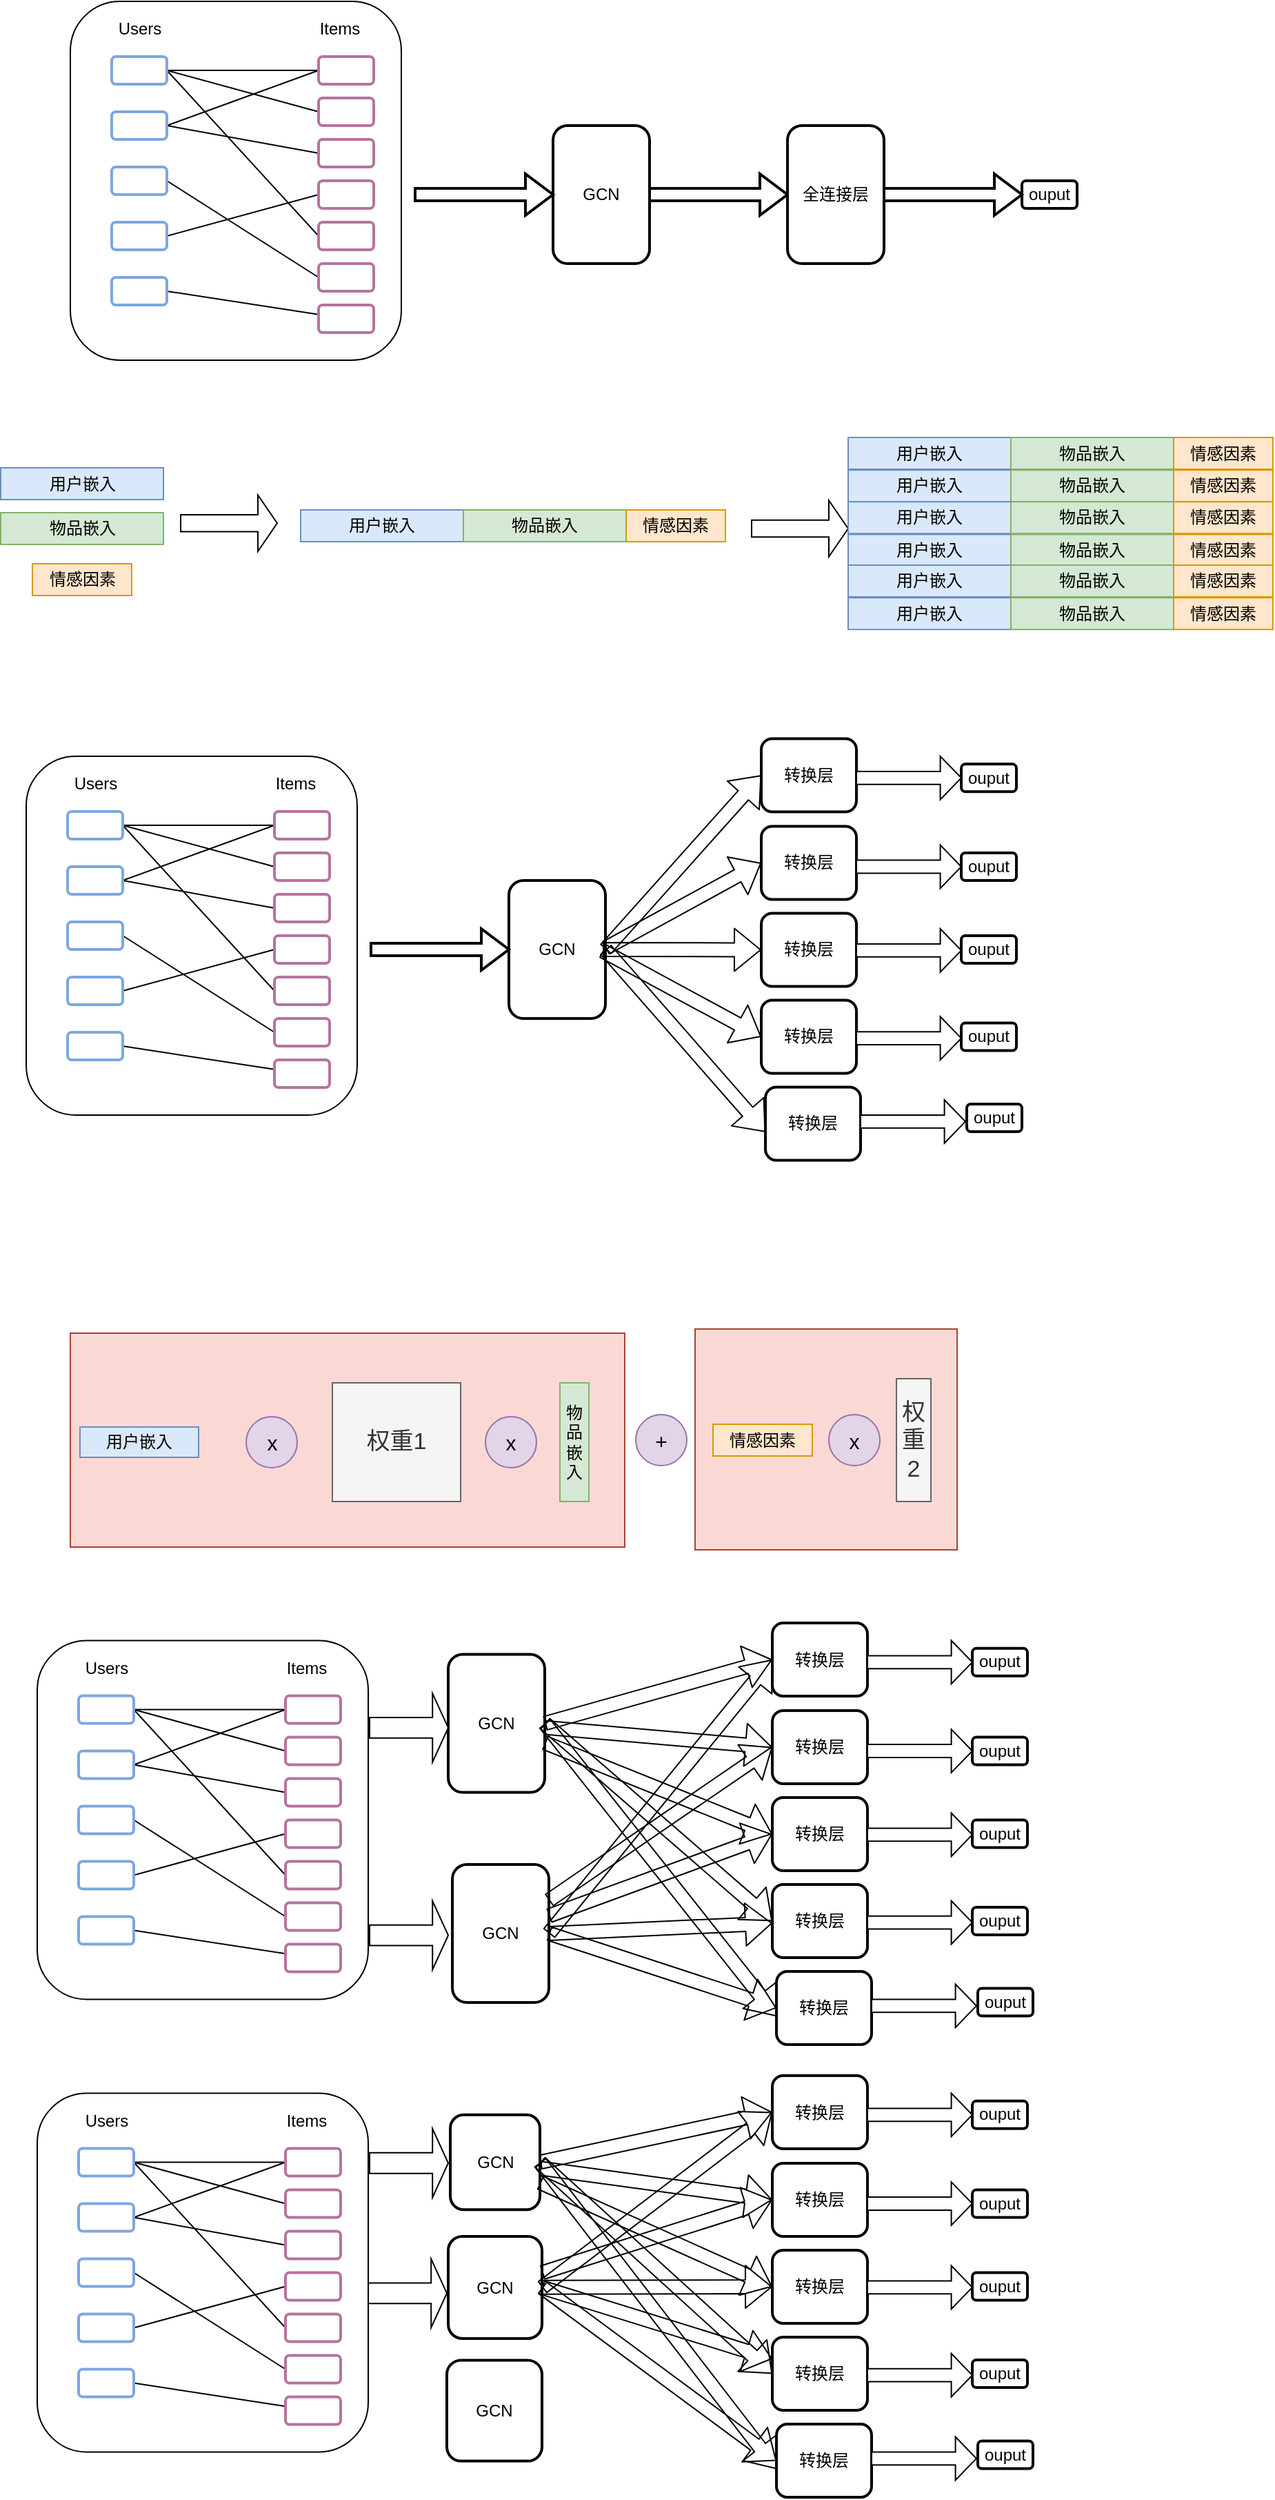 <mxfile version="14.6.6" type="github">
  <diagram id="8Nu_nQ7xDkJ1roxFt6cx" name="第 1 页">
    <mxGraphModel dx="1376" dy="588" grid="0" gridSize="10" guides="1" tooltips="1" connect="1" arrows="1" fold="1" page="0" pageScale="1" pageWidth="827" pageHeight="1169" math="0" shadow="0">
      <root>
        <mxCell id="0" />
        <mxCell id="1" parent="0" />
        <mxCell id="pFt1LgYTIRn2EsKzOze2-96" value="" style="rounded=0;whiteSpace=wrap;html=1;glass=0;fillColor=#fad9d5;strokeColor=#ae4132;" parent="1" vertex="1">
          <mxGeometry x="493" y="1082" width="190" height="160" as="geometry" />
        </mxCell>
        <mxCell id="pFt1LgYTIRn2EsKzOze2-95" value="" style="rounded=0;whiteSpace=wrap;html=1;glass=0;fillColor=#fad9d5;strokeColor=#ae4132;" parent="1" vertex="1">
          <mxGeometry x="40" y="1085" width="402" height="155" as="geometry" />
        </mxCell>
        <mxCell id="x66tA1hOMsiu7k_iPFel-1" value="" style="rounded=1;whiteSpace=wrap;html=1;" parent="1" vertex="1">
          <mxGeometry x="40" y="120" width="240" height="260" as="geometry" />
        </mxCell>
        <mxCell id="x66tA1hOMsiu7k_iPFel-18" style="rounded=0;orthogonalLoop=1;jettySize=auto;html=1;exitX=1;exitY=0.5;exitDx=0;exitDy=0;entryX=0;entryY=0.5;entryDx=0;entryDy=0;endArrow=none;endFill=0;" parent="1" source="x66tA1hOMsiu7k_iPFel-2" target="x66tA1hOMsiu7k_iPFel-10" edge="1">
          <mxGeometry relative="1" as="geometry" />
        </mxCell>
        <mxCell id="x66tA1hOMsiu7k_iPFel-19" style="rounded=0;orthogonalLoop=1;jettySize=auto;html=1;exitX=1;exitY=0.5;exitDx=0;exitDy=0;entryX=0;entryY=0.5;entryDx=0;entryDy=0;flowAnimation=0;endArrow=none;endFill=0;" parent="1" source="x66tA1hOMsiu7k_iPFel-2" target="x66tA1hOMsiu7k_iPFel-11" edge="1">
          <mxGeometry relative="1" as="geometry" />
        </mxCell>
        <mxCell id="x66tA1hOMsiu7k_iPFel-21" style="edgeStyle=none;rounded=0;orthogonalLoop=1;jettySize=auto;html=1;exitX=1;exitY=0.5;exitDx=0;exitDy=0;entryX=0;entryY=0.5;entryDx=0;entryDy=0;endArrow=none;endFill=0;" parent="1" source="x66tA1hOMsiu7k_iPFel-2" target="x66tA1hOMsiu7k_iPFel-14" edge="1">
          <mxGeometry relative="1" as="geometry" />
        </mxCell>
        <mxCell id="x66tA1hOMsiu7k_iPFel-2" value="" style="rounded=1;whiteSpace=wrap;html=1;strokeColor=#7EA6E0;strokeWidth=2;" parent="1" vertex="1">
          <mxGeometry x="70" y="160" width="40" height="20" as="geometry" />
        </mxCell>
        <mxCell id="x66tA1hOMsiu7k_iPFel-22" style="edgeStyle=none;rounded=0;orthogonalLoop=1;jettySize=auto;html=1;exitX=1;exitY=0.5;exitDx=0;exitDy=0;entryX=0;entryY=0.5;entryDx=0;entryDy=0;endArrow=none;endFill=0;" parent="1" source="x66tA1hOMsiu7k_iPFel-3" target="x66tA1hOMsiu7k_iPFel-12" edge="1">
          <mxGeometry relative="1" as="geometry" />
        </mxCell>
        <mxCell id="x66tA1hOMsiu7k_iPFel-23" style="edgeStyle=none;rounded=0;orthogonalLoop=1;jettySize=auto;html=1;exitX=1;exitY=0.5;exitDx=0;exitDy=0;entryX=0;entryY=0.5;entryDx=0;entryDy=0;endArrow=none;endFill=0;" parent="1" source="x66tA1hOMsiu7k_iPFel-3" target="x66tA1hOMsiu7k_iPFel-10" edge="1">
          <mxGeometry relative="1" as="geometry" />
        </mxCell>
        <mxCell id="x66tA1hOMsiu7k_iPFel-3" value="" style="rounded=1;whiteSpace=wrap;html=1;strokeColor=#7EA6E0;strokeWidth=2;" parent="1" vertex="1">
          <mxGeometry x="70" y="200" width="40" height="20" as="geometry" />
        </mxCell>
        <mxCell id="x66tA1hOMsiu7k_iPFel-24" style="edgeStyle=none;rounded=0;orthogonalLoop=1;jettySize=auto;html=1;exitX=1;exitY=0.5;exitDx=0;exitDy=0;entryX=0;entryY=0.5;entryDx=0;entryDy=0;endArrow=none;endFill=0;" parent="1" source="x66tA1hOMsiu7k_iPFel-4" target="x66tA1hOMsiu7k_iPFel-15" edge="1">
          <mxGeometry relative="1" as="geometry" />
        </mxCell>
        <mxCell id="x66tA1hOMsiu7k_iPFel-4" value="" style="rounded=1;whiteSpace=wrap;html=1;strokeColor=#7EA6E0;strokeWidth=2;" parent="1" vertex="1">
          <mxGeometry x="70" y="240" width="40" height="20" as="geometry" />
        </mxCell>
        <mxCell id="x66tA1hOMsiu7k_iPFel-25" style="edgeStyle=none;rounded=0;orthogonalLoop=1;jettySize=auto;html=1;exitX=1;exitY=0.5;exitDx=0;exitDy=0;entryX=0;entryY=0.5;entryDx=0;entryDy=0;endArrow=none;endFill=0;" parent="1" source="x66tA1hOMsiu7k_iPFel-5" target="x66tA1hOMsiu7k_iPFel-13" edge="1">
          <mxGeometry relative="1" as="geometry" />
        </mxCell>
        <mxCell id="x66tA1hOMsiu7k_iPFel-5" value="" style="rounded=1;whiteSpace=wrap;html=1;strokeColor=#7EA6E0;strokeWidth=2;" parent="1" vertex="1">
          <mxGeometry x="70" y="280" width="40" height="20" as="geometry" />
        </mxCell>
        <mxCell id="x66tA1hOMsiu7k_iPFel-26" style="edgeStyle=none;rounded=0;orthogonalLoop=1;jettySize=auto;html=1;exitX=1;exitY=0.5;exitDx=0;exitDy=0;endArrow=none;endFill=0;" parent="1" source="x66tA1hOMsiu7k_iPFel-8" target="x66tA1hOMsiu7k_iPFel-16" edge="1">
          <mxGeometry relative="1" as="geometry" />
        </mxCell>
        <mxCell id="x66tA1hOMsiu7k_iPFel-8" value="" style="rounded=1;whiteSpace=wrap;html=1;strokeColor=#7EA6E0;strokeWidth=2;" parent="1" vertex="1">
          <mxGeometry x="70" y="320" width="40" height="20" as="geometry" />
        </mxCell>
        <mxCell id="x66tA1hOMsiu7k_iPFel-9" value="Users" style="text;html=1;resizable=0;autosize=1;align=center;verticalAlign=middle;points=[];fillColor=none;strokeColor=none;rounded=0;" parent="1" vertex="1">
          <mxGeometry x="65" y="130" width="50" height="20" as="geometry" />
        </mxCell>
        <mxCell id="x66tA1hOMsiu7k_iPFel-10" value="" style="rounded=1;whiteSpace=wrap;html=1;strokeWidth=2;strokeColor=#B5739D;" parent="1" vertex="1">
          <mxGeometry x="220" y="160" width="40" height="20" as="geometry" />
        </mxCell>
        <mxCell id="x66tA1hOMsiu7k_iPFel-11" value="" style="rounded=1;whiteSpace=wrap;html=1;strokeWidth=2;strokeColor=#B5739D;" parent="1" vertex="1">
          <mxGeometry x="220" y="190" width="40" height="20" as="geometry" />
        </mxCell>
        <mxCell id="x66tA1hOMsiu7k_iPFel-12" value="" style="rounded=1;whiteSpace=wrap;html=1;strokeWidth=2;strokeColor=#B5739D;" parent="1" vertex="1">
          <mxGeometry x="220" y="220" width="40" height="20" as="geometry" />
        </mxCell>
        <mxCell id="x66tA1hOMsiu7k_iPFel-13" value="" style="rounded=1;whiteSpace=wrap;html=1;strokeWidth=2;strokeColor=#B5739D;" parent="1" vertex="1">
          <mxGeometry x="220" y="250" width="40" height="20" as="geometry" />
        </mxCell>
        <mxCell id="x66tA1hOMsiu7k_iPFel-14" value="" style="rounded=1;whiteSpace=wrap;html=1;strokeWidth=2;strokeColor=#B5739D;" parent="1" vertex="1">
          <mxGeometry x="220" y="280" width="40" height="20" as="geometry" />
        </mxCell>
        <mxCell id="x66tA1hOMsiu7k_iPFel-15" value="" style="rounded=1;whiteSpace=wrap;html=1;strokeWidth=2;strokeColor=#B5739D;" parent="1" vertex="1">
          <mxGeometry x="220" y="310" width="40" height="20" as="geometry" />
        </mxCell>
        <mxCell id="x66tA1hOMsiu7k_iPFel-16" value="" style="rounded=1;whiteSpace=wrap;html=1;strokeWidth=2;strokeColor=#B5739D;" parent="1" vertex="1">
          <mxGeometry x="220" y="340" width="40" height="20" as="geometry" />
        </mxCell>
        <mxCell id="x66tA1hOMsiu7k_iPFel-17" value="Items" style="text;html=1;resizable=0;autosize=1;align=center;verticalAlign=middle;points=[];fillColor=none;strokeColor=none;rounded=0;" parent="1" vertex="1">
          <mxGeometry x="210" y="130" width="50" height="20" as="geometry" />
        </mxCell>
        <mxCell id="x66tA1hOMsiu7k_iPFel-27" value="GCN" style="rounded=1;whiteSpace=wrap;html=1;strokeWidth=2;" parent="1" vertex="1">
          <mxGeometry x="390" y="210" width="70" height="100" as="geometry" />
        </mxCell>
        <mxCell id="x66tA1hOMsiu7k_iPFel-28" value="" style="shape=singleArrow;whiteSpace=wrap;html=1;strokeColor=#000000;strokeWidth=2;" parent="1" vertex="1">
          <mxGeometry x="290" y="245" width="100" height="30" as="geometry" />
        </mxCell>
        <mxCell id="x66tA1hOMsiu7k_iPFel-29" value="" style="shape=singleArrow;whiteSpace=wrap;html=1;strokeColor=#000000;strokeWidth=2;" parent="1" vertex="1">
          <mxGeometry x="460" y="245" width="100" height="30" as="geometry" />
        </mxCell>
        <mxCell id="x66tA1hOMsiu7k_iPFel-30" value="全连接层" style="rounded=1;whiteSpace=wrap;html=1;strokeWidth=2;" parent="1" vertex="1">
          <mxGeometry x="560" y="210" width="70" height="100" as="geometry" />
        </mxCell>
        <mxCell id="x66tA1hOMsiu7k_iPFel-31" value="ouput" style="rounded=1;whiteSpace=wrap;html=1;strokeWidth=2;" parent="1" vertex="1">
          <mxGeometry x="730" y="250" width="40" height="20" as="geometry" />
        </mxCell>
        <mxCell id="x66tA1hOMsiu7k_iPFel-33" value="" style="shape=singleArrow;whiteSpace=wrap;html=1;strokeColor=#000000;strokeWidth=2;" parent="1" vertex="1">
          <mxGeometry x="630" y="245" width="100" height="30" as="geometry" />
        </mxCell>
        <mxCell id="pFt1LgYTIRn2EsKzOze2-1" value="用户嵌入" style="rounded=0;whiteSpace=wrap;html=1;fillColor=#dae8fc;strokeColor=#6c8ebf;" parent="1" vertex="1">
          <mxGeometry x="207" y="488.5" width="118" height="23" as="geometry" />
        </mxCell>
        <mxCell id="pFt1LgYTIRn2EsKzOze2-2" value="物品嵌入" style="rounded=0;whiteSpace=wrap;html=1;fillColor=#d5e8d4;strokeColor=#82b366;" parent="1" vertex="1">
          <mxGeometry x="325" y="488.5" width="118" height="23" as="geometry" />
        </mxCell>
        <mxCell id="pFt1LgYTIRn2EsKzOze2-3" value="情感因素" style="rounded=0;whiteSpace=wrap;html=1;fillColor=#ffe6cc;strokeColor=#d79b00;" parent="1" vertex="1">
          <mxGeometry x="443" y="488.5" width="72" height="23" as="geometry" />
        </mxCell>
        <mxCell id="pFt1LgYTIRn2EsKzOze2-5" value="用户嵌入" style="rounded=0;whiteSpace=wrap;html=1;fillColor=#dae8fc;strokeColor=#6c8ebf;" parent="1" vertex="1">
          <mxGeometry x="-10.5" y="458" width="118" height="23" as="geometry" />
        </mxCell>
        <mxCell id="pFt1LgYTIRn2EsKzOze2-6" value="物品嵌入" style="rounded=0;whiteSpace=wrap;html=1;fillColor=#d5e8d4;strokeColor=#82b366;" parent="1" vertex="1">
          <mxGeometry x="-10.5" y="490.5" width="118" height="23" as="geometry" />
        </mxCell>
        <mxCell id="pFt1LgYTIRn2EsKzOze2-7" value="情感因素" style="rounded=0;whiteSpace=wrap;html=1;fillColor=#ffe6cc;strokeColor=#d79b00;" parent="1" vertex="1">
          <mxGeometry x="12.5" y="527.5" width="72" height="23" as="geometry" />
        </mxCell>
        <mxCell id="pFt1LgYTIRn2EsKzOze2-9" value="" style="shape=singleArrow;whiteSpace=wrap;html=1;" parent="1" vertex="1">
          <mxGeometry x="120" y="477.75" width="70" height="40.75" as="geometry" />
        </mxCell>
        <mxCell id="pFt1LgYTIRn2EsKzOze2-12" value="" style="shape=singleArrow;whiteSpace=wrap;html=1;" parent="1" vertex="1">
          <mxGeometry x="534" y="481.63" width="70" height="40.75" as="geometry" />
        </mxCell>
        <mxCell id="pFt1LgYTIRn2EsKzOze2-13" value="用户嵌入" style="rounded=0;whiteSpace=wrap;html=1;fillColor=#dae8fc;strokeColor=#6c8ebf;" parent="1" vertex="1">
          <mxGeometry x="604" y="436" width="118" height="23" as="geometry" />
        </mxCell>
        <mxCell id="pFt1LgYTIRn2EsKzOze2-14" value="物品嵌入" style="rounded=0;whiteSpace=wrap;html=1;fillColor=#d5e8d4;strokeColor=#82b366;" parent="1" vertex="1">
          <mxGeometry x="722" y="436" width="118" height="23" as="geometry" />
        </mxCell>
        <mxCell id="pFt1LgYTIRn2EsKzOze2-15" value="情感因素" style="rounded=0;whiteSpace=wrap;html=1;fillColor=#ffe6cc;strokeColor=#d79b00;" parent="1" vertex="1">
          <mxGeometry x="840" y="436" width="72" height="23" as="geometry" />
        </mxCell>
        <mxCell id="pFt1LgYTIRn2EsKzOze2-17" value="用户嵌入" style="rounded=0;whiteSpace=wrap;html=1;fillColor=#dae8fc;strokeColor=#6c8ebf;" parent="1" vertex="1">
          <mxGeometry x="604" y="459.63" width="118" height="23" as="geometry" />
        </mxCell>
        <mxCell id="pFt1LgYTIRn2EsKzOze2-18" value="物品嵌入" style="rounded=0;whiteSpace=wrap;html=1;fillColor=#d5e8d4;strokeColor=#82b366;" parent="1" vertex="1">
          <mxGeometry x="722" y="459.63" width="118" height="23" as="geometry" />
        </mxCell>
        <mxCell id="pFt1LgYTIRn2EsKzOze2-19" value="情感因素" style="rounded=0;whiteSpace=wrap;html=1;fillColor=#ffe6cc;strokeColor=#d79b00;" parent="1" vertex="1">
          <mxGeometry x="840" y="459.63" width="72" height="23" as="geometry" />
        </mxCell>
        <mxCell id="pFt1LgYTIRn2EsKzOze2-20" value="用户嵌入" style="rounded=0;whiteSpace=wrap;html=1;fillColor=#dae8fc;strokeColor=#6c8ebf;" parent="1" vertex="1">
          <mxGeometry x="604" y="482.63" width="118" height="23" as="geometry" />
        </mxCell>
        <mxCell id="pFt1LgYTIRn2EsKzOze2-21" value="物品嵌入" style="rounded=0;whiteSpace=wrap;html=1;fillColor=#d5e8d4;strokeColor=#82b366;" parent="1" vertex="1">
          <mxGeometry x="722" y="482.63" width="118" height="23" as="geometry" />
        </mxCell>
        <mxCell id="pFt1LgYTIRn2EsKzOze2-22" value="情感因素" style="rounded=0;whiteSpace=wrap;html=1;fillColor=#ffe6cc;strokeColor=#d79b00;" parent="1" vertex="1">
          <mxGeometry x="840" y="482.63" width="72" height="23" as="geometry" />
        </mxCell>
        <mxCell id="pFt1LgYTIRn2EsKzOze2-23" value="用户嵌入" style="rounded=0;whiteSpace=wrap;html=1;fillColor=#dae8fc;strokeColor=#6c8ebf;" parent="1" vertex="1">
          <mxGeometry x="604" y="506.26" width="118" height="23" as="geometry" />
        </mxCell>
        <mxCell id="pFt1LgYTIRn2EsKzOze2-24" value="物品嵌入" style="rounded=0;whiteSpace=wrap;html=1;fillColor=#d5e8d4;strokeColor=#82b366;" parent="1" vertex="1">
          <mxGeometry x="722" y="506.26" width="118" height="23" as="geometry" />
        </mxCell>
        <mxCell id="pFt1LgYTIRn2EsKzOze2-25" value="情感因素" style="rounded=0;whiteSpace=wrap;html=1;fillColor=#ffe6cc;strokeColor=#d79b00;" parent="1" vertex="1">
          <mxGeometry x="840" y="506.26" width="72" height="23" as="geometry" />
        </mxCell>
        <mxCell id="pFt1LgYTIRn2EsKzOze2-26" value="用户嵌入" style="rounded=0;whiteSpace=wrap;html=1;fillColor=#dae8fc;strokeColor=#6c8ebf;" parent="1" vertex="1">
          <mxGeometry x="604" y="528.5" width="118" height="23" as="geometry" />
        </mxCell>
        <mxCell id="pFt1LgYTIRn2EsKzOze2-27" value="物品嵌入" style="rounded=0;whiteSpace=wrap;html=1;fillColor=#d5e8d4;strokeColor=#82b366;" parent="1" vertex="1">
          <mxGeometry x="722" y="528.5" width="118" height="23" as="geometry" />
        </mxCell>
        <mxCell id="pFt1LgYTIRn2EsKzOze2-28" value="情感因素" style="rounded=0;whiteSpace=wrap;html=1;fillColor=#ffe6cc;strokeColor=#d79b00;" parent="1" vertex="1">
          <mxGeometry x="840" y="528.5" width="72" height="23" as="geometry" />
        </mxCell>
        <mxCell id="pFt1LgYTIRn2EsKzOze2-29" value="用户嵌入" style="rounded=0;whiteSpace=wrap;html=1;fillColor=#dae8fc;strokeColor=#6c8ebf;" parent="1" vertex="1">
          <mxGeometry x="604" y="552.13" width="118" height="23" as="geometry" />
        </mxCell>
        <mxCell id="pFt1LgYTIRn2EsKzOze2-30" value="物品嵌入" style="rounded=0;whiteSpace=wrap;html=1;fillColor=#d5e8d4;strokeColor=#82b366;" parent="1" vertex="1">
          <mxGeometry x="722" y="552.13" width="118" height="23" as="geometry" />
        </mxCell>
        <mxCell id="pFt1LgYTIRn2EsKzOze2-31" value="情感因素" style="rounded=0;whiteSpace=wrap;html=1;fillColor=#ffe6cc;strokeColor=#d79b00;" parent="1" vertex="1">
          <mxGeometry x="840" y="552.13" width="72" height="23" as="geometry" />
        </mxCell>
        <mxCell id="pFt1LgYTIRn2EsKzOze2-32" value="" style="rounded=1;whiteSpace=wrap;html=1;" parent="1" vertex="1">
          <mxGeometry x="8" y="667" width="240" height="260" as="geometry" />
        </mxCell>
        <mxCell id="pFt1LgYTIRn2EsKzOze2-33" style="rounded=0;orthogonalLoop=1;jettySize=auto;html=1;exitX=1;exitY=0.5;exitDx=0;exitDy=0;entryX=0;entryY=0.5;entryDx=0;entryDy=0;endArrow=none;endFill=0;" parent="1" source="pFt1LgYTIRn2EsKzOze2-36" target="pFt1LgYTIRn2EsKzOze2-47" edge="1">
          <mxGeometry relative="1" as="geometry" />
        </mxCell>
        <mxCell id="pFt1LgYTIRn2EsKzOze2-34" style="rounded=0;orthogonalLoop=1;jettySize=auto;html=1;exitX=1;exitY=0.5;exitDx=0;exitDy=0;entryX=0;entryY=0.5;entryDx=0;entryDy=0;flowAnimation=0;endArrow=none;endFill=0;" parent="1" source="pFt1LgYTIRn2EsKzOze2-36" target="pFt1LgYTIRn2EsKzOze2-48" edge="1">
          <mxGeometry relative="1" as="geometry" />
        </mxCell>
        <mxCell id="pFt1LgYTIRn2EsKzOze2-35" style="edgeStyle=none;rounded=0;orthogonalLoop=1;jettySize=auto;html=1;exitX=1;exitY=0.5;exitDx=0;exitDy=0;entryX=0;entryY=0.5;entryDx=0;entryDy=0;endArrow=none;endFill=0;" parent="1" source="pFt1LgYTIRn2EsKzOze2-36" target="pFt1LgYTIRn2EsKzOze2-51" edge="1">
          <mxGeometry relative="1" as="geometry" />
        </mxCell>
        <mxCell id="pFt1LgYTIRn2EsKzOze2-36" value="" style="rounded=1;whiteSpace=wrap;html=1;strokeColor=#7EA6E0;strokeWidth=2;" parent="1" vertex="1">
          <mxGeometry x="38" y="707" width="40" height="20" as="geometry" />
        </mxCell>
        <mxCell id="pFt1LgYTIRn2EsKzOze2-37" style="edgeStyle=none;rounded=0;orthogonalLoop=1;jettySize=auto;html=1;exitX=1;exitY=0.5;exitDx=0;exitDy=0;entryX=0;entryY=0.5;entryDx=0;entryDy=0;endArrow=none;endFill=0;" parent="1" source="pFt1LgYTIRn2EsKzOze2-39" target="pFt1LgYTIRn2EsKzOze2-49" edge="1">
          <mxGeometry relative="1" as="geometry" />
        </mxCell>
        <mxCell id="pFt1LgYTIRn2EsKzOze2-38" style="edgeStyle=none;rounded=0;orthogonalLoop=1;jettySize=auto;html=1;exitX=1;exitY=0.5;exitDx=0;exitDy=0;entryX=0;entryY=0.5;entryDx=0;entryDy=0;endArrow=none;endFill=0;" parent="1" source="pFt1LgYTIRn2EsKzOze2-39" target="pFt1LgYTIRn2EsKzOze2-47" edge="1">
          <mxGeometry relative="1" as="geometry" />
        </mxCell>
        <mxCell id="pFt1LgYTIRn2EsKzOze2-39" value="" style="rounded=1;whiteSpace=wrap;html=1;strokeColor=#7EA6E0;strokeWidth=2;" parent="1" vertex="1">
          <mxGeometry x="38" y="747" width="40" height="20" as="geometry" />
        </mxCell>
        <mxCell id="pFt1LgYTIRn2EsKzOze2-40" style="edgeStyle=none;rounded=0;orthogonalLoop=1;jettySize=auto;html=1;exitX=1;exitY=0.5;exitDx=0;exitDy=0;entryX=0;entryY=0.5;entryDx=0;entryDy=0;endArrow=none;endFill=0;" parent="1" source="pFt1LgYTIRn2EsKzOze2-41" target="pFt1LgYTIRn2EsKzOze2-52" edge="1">
          <mxGeometry relative="1" as="geometry" />
        </mxCell>
        <mxCell id="pFt1LgYTIRn2EsKzOze2-41" value="" style="rounded=1;whiteSpace=wrap;html=1;strokeColor=#7EA6E0;strokeWidth=2;" parent="1" vertex="1">
          <mxGeometry x="38" y="787" width="40" height="20" as="geometry" />
        </mxCell>
        <mxCell id="pFt1LgYTIRn2EsKzOze2-42" style="edgeStyle=none;rounded=0;orthogonalLoop=1;jettySize=auto;html=1;exitX=1;exitY=0.5;exitDx=0;exitDy=0;entryX=0;entryY=0.5;entryDx=0;entryDy=0;endArrow=none;endFill=0;" parent="1" source="pFt1LgYTIRn2EsKzOze2-43" target="pFt1LgYTIRn2EsKzOze2-50" edge="1">
          <mxGeometry relative="1" as="geometry" />
        </mxCell>
        <mxCell id="pFt1LgYTIRn2EsKzOze2-43" value="" style="rounded=1;whiteSpace=wrap;html=1;strokeColor=#7EA6E0;strokeWidth=2;" parent="1" vertex="1">
          <mxGeometry x="38" y="827" width="40" height="20" as="geometry" />
        </mxCell>
        <mxCell id="pFt1LgYTIRn2EsKzOze2-44" style="edgeStyle=none;rounded=0;orthogonalLoop=1;jettySize=auto;html=1;exitX=1;exitY=0.5;exitDx=0;exitDy=0;endArrow=none;endFill=0;" parent="1" source="pFt1LgYTIRn2EsKzOze2-45" target="pFt1LgYTIRn2EsKzOze2-53" edge="1">
          <mxGeometry relative="1" as="geometry" />
        </mxCell>
        <mxCell id="pFt1LgYTIRn2EsKzOze2-45" value="" style="rounded=1;whiteSpace=wrap;html=1;strokeColor=#7EA6E0;strokeWidth=2;" parent="1" vertex="1">
          <mxGeometry x="38" y="867" width="40" height="20" as="geometry" />
        </mxCell>
        <mxCell id="pFt1LgYTIRn2EsKzOze2-46" value="Users" style="text;html=1;resizable=0;autosize=1;align=center;verticalAlign=middle;points=[];fillColor=none;strokeColor=none;rounded=0;" parent="1" vertex="1">
          <mxGeometry x="33" y="677" width="50" height="20" as="geometry" />
        </mxCell>
        <mxCell id="pFt1LgYTIRn2EsKzOze2-47" value="" style="rounded=1;whiteSpace=wrap;html=1;strokeWidth=2;strokeColor=#B5739D;" parent="1" vertex="1">
          <mxGeometry x="188" y="707" width="40" height="20" as="geometry" />
        </mxCell>
        <mxCell id="pFt1LgYTIRn2EsKzOze2-48" value="" style="rounded=1;whiteSpace=wrap;html=1;strokeWidth=2;strokeColor=#B5739D;" parent="1" vertex="1">
          <mxGeometry x="188" y="737" width="40" height="20" as="geometry" />
        </mxCell>
        <mxCell id="pFt1LgYTIRn2EsKzOze2-49" value="" style="rounded=1;whiteSpace=wrap;html=1;strokeWidth=2;strokeColor=#B5739D;" parent="1" vertex="1">
          <mxGeometry x="188" y="767" width="40" height="20" as="geometry" />
        </mxCell>
        <mxCell id="pFt1LgYTIRn2EsKzOze2-50" value="" style="rounded=1;whiteSpace=wrap;html=1;strokeWidth=2;strokeColor=#B5739D;" parent="1" vertex="1">
          <mxGeometry x="188" y="797" width="40" height="20" as="geometry" />
        </mxCell>
        <mxCell id="pFt1LgYTIRn2EsKzOze2-51" value="" style="rounded=1;whiteSpace=wrap;html=1;strokeWidth=2;strokeColor=#B5739D;" parent="1" vertex="1">
          <mxGeometry x="188" y="827" width="40" height="20" as="geometry" />
        </mxCell>
        <mxCell id="pFt1LgYTIRn2EsKzOze2-52" value="" style="rounded=1;whiteSpace=wrap;html=1;strokeWidth=2;strokeColor=#B5739D;" parent="1" vertex="1">
          <mxGeometry x="188" y="857" width="40" height="20" as="geometry" />
        </mxCell>
        <mxCell id="pFt1LgYTIRn2EsKzOze2-53" value="" style="rounded=1;whiteSpace=wrap;html=1;strokeWidth=2;strokeColor=#B5739D;" parent="1" vertex="1">
          <mxGeometry x="188" y="887" width="40" height="20" as="geometry" />
        </mxCell>
        <mxCell id="pFt1LgYTIRn2EsKzOze2-54" value="Items" style="text;html=1;resizable=0;autosize=1;align=center;verticalAlign=middle;points=[];fillColor=none;strokeColor=none;rounded=0;" parent="1" vertex="1">
          <mxGeometry x="178" y="677" width="50" height="20" as="geometry" />
        </mxCell>
        <mxCell id="pFt1LgYTIRn2EsKzOze2-55" value="GCN" style="rounded=1;whiteSpace=wrap;html=1;strokeWidth=2;" parent="1" vertex="1">
          <mxGeometry x="358" y="757" width="70" height="100" as="geometry" />
        </mxCell>
        <mxCell id="pFt1LgYTIRn2EsKzOze2-56" value="" style="shape=singleArrow;whiteSpace=wrap;html=1;strokeColor=#000000;strokeWidth=2;" parent="1" vertex="1">
          <mxGeometry x="258" y="792" width="100" height="30" as="geometry" />
        </mxCell>
        <mxCell id="pFt1LgYTIRn2EsKzOze2-58" value="转换层" style="rounded=1;whiteSpace=wrap;html=1;strokeWidth=2;" parent="1" vertex="1">
          <mxGeometry x="541" y="654.25" width="69" height="53" as="geometry" />
        </mxCell>
        <mxCell id="pFt1LgYTIRn2EsKzOze2-59" value="ouput" style="rounded=1;whiteSpace=wrap;html=1;strokeWidth=2;" parent="1" vertex="1">
          <mxGeometry x="686" y="672.68" width="40" height="20" as="geometry" />
        </mxCell>
        <mxCell id="pFt1LgYTIRn2EsKzOze2-62" value="转换层" style="rounded=1;whiteSpace=wrap;html=1;strokeWidth=2;" parent="1" vertex="1">
          <mxGeometry x="541" y="717.75" width="69" height="53" as="geometry" />
        </mxCell>
        <mxCell id="pFt1LgYTIRn2EsKzOze2-63" value="转换层" style="rounded=1;whiteSpace=wrap;html=1;strokeWidth=2;" parent="1" vertex="1">
          <mxGeometry x="541" y="780.75" width="69" height="53" as="geometry" />
        </mxCell>
        <mxCell id="pFt1LgYTIRn2EsKzOze2-64" value="转换层" style="rounded=1;whiteSpace=wrap;html=1;strokeWidth=2;" parent="1" vertex="1">
          <mxGeometry x="541" y="843.75" width="69" height="53" as="geometry" />
        </mxCell>
        <mxCell id="pFt1LgYTIRn2EsKzOze2-65" value="转换层" style="rounded=1;whiteSpace=wrap;html=1;strokeWidth=2;" parent="1" vertex="1">
          <mxGeometry x="544" y="906.75" width="69" height="53" as="geometry" />
        </mxCell>
        <mxCell id="pFt1LgYTIRn2EsKzOze2-67" value="" style="shape=flexArrow;endArrow=classic;html=1;entryX=0;entryY=0.5;entryDx=0;entryDy=0;" parent="1" target="pFt1LgYTIRn2EsKzOze2-58" edge="1">
          <mxGeometry width="50" height="50" relative="1" as="geometry">
            <mxPoint x="428" y="807" as="sourcePoint" />
            <mxPoint x="478" y="757" as="targetPoint" />
          </mxGeometry>
        </mxCell>
        <mxCell id="pFt1LgYTIRn2EsKzOze2-68" value="" style="shape=flexArrow;endArrow=classic;html=1;entryX=0;entryY=0.5;entryDx=0;entryDy=0;" parent="1" target="pFt1LgYTIRn2EsKzOze2-62" edge="1">
          <mxGeometry width="50" height="50" relative="1" as="geometry">
            <mxPoint x="428" y="806" as="sourcePoint" />
            <mxPoint x="551" y="690.75" as="targetPoint" />
          </mxGeometry>
        </mxCell>
        <mxCell id="pFt1LgYTIRn2EsKzOze2-69" value="" style="shape=flexArrow;endArrow=classic;html=1;entryX=0;entryY=0.5;entryDx=0;entryDy=0;" parent="1" target="pFt1LgYTIRn2EsKzOze2-63" edge="1">
          <mxGeometry width="50" height="50" relative="1" as="geometry">
            <mxPoint x="426" y="807" as="sourcePoint" />
            <mxPoint x="551" y="754.25" as="targetPoint" />
          </mxGeometry>
        </mxCell>
        <mxCell id="pFt1LgYTIRn2EsKzOze2-71" value="" style="shape=flexArrow;endArrow=classic;html=1;entryX=0;entryY=0.5;entryDx=0;entryDy=0;" parent="1" target="pFt1LgYTIRn2EsKzOze2-64" edge="1">
          <mxGeometry width="50" height="50" relative="1" as="geometry">
            <mxPoint x="426" y="808" as="sourcePoint" />
            <mxPoint x="551" y="817.25" as="targetPoint" />
          </mxGeometry>
        </mxCell>
        <mxCell id="pFt1LgYTIRn2EsKzOze2-72" value="" style="shape=flexArrow;endArrow=classic;html=1;entryX=0;entryY=0.5;entryDx=0;entryDy=0;exitX=1;exitY=0.5;exitDx=0;exitDy=0;" parent="1" source="pFt1LgYTIRn2EsKzOze2-55" edge="1">
          <mxGeometry width="50" height="50" relative="1" as="geometry">
            <mxPoint x="429" y="877" as="sourcePoint" />
            <mxPoint x="544" y="939.25" as="targetPoint" />
          </mxGeometry>
        </mxCell>
        <mxCell id="pFt1LgYTIRn2EsKzOze2-73" value="" style="shape=singleArrow;whiteSpace=wrap;html=1;glass=1;" parent="1" vertex="1">
          <mxGeometry x="610" y="667" width="76" height="31.37" as="geometry" />
        </mxCell>
        <mxCell id="pFt1LgYTIRn2EsKzOze2-74" value="" style="shape=singleArrow;whiteSpace=wrap;html=1;glass=1;" parent="1" vertex="1">
          <mxGeometry x="610" y="731.32" width="76" height="31.37" as="geometry" />
        </mxCell>
        <mxCell id="pFt1LgYTIRn2EsKzOze2-75" value="ouput" style="rounded=1;whiteSpace=wrap;html=1;strokeWidth=2;" parent="1" vertex="1">
          <mxGeometry x="686" y="737.01" width="40" height="20" as="geometry" />
        </mxCell>
        <mxCell id="pFt1LgYTIRn2EsKzOze2-76" value="" style="shape=singleArrow;whiteSpace=wrap;html=1;glass=1;" parent="1" vertex="1">
          <mxGeometry x="610" y="792" width="76" height="31.37" as="geometry" />
        </mxCell>
        <mxCell id="pFt1LgYTIRn2EsKzOze2-77" value="ouput" style="rounded=1;whiteSpace=wrap;html=1;strokeWidth=2;" parent="1" vertex="1">
          <mxGeometry x="686" y="797" width="40" height="20" as="geometry" />
        </mxCell>
        <mxCell id="pFt1LgYTIRn2EsKzOze2-78" value="" style="shape=singleArrow;whiteSpace=wrap;html=1;glass=1;" parent="1" vertex="1">
          <mxGeometry x="610" y="855.63" width="76" height="31.37" as="geometry" />
        </mxCell>
        <mxCell id="pFt1LgYTIRn2EsKzOze2-79" value="ouput" style="rounded=1;whiteSpace=wrap;html=1;strokeWidth=2;" parent="1" vertex="1">
          <mxGeometry x="686" y="860.25" width="40" height="20" as="geometry" />
        </mxCell>
        <mxCell id="pFt1LgYTIRn2EsKzOze2-80" value="" style="shape=singleArrow;whiteSpace=wrap;html=1;glass=1;" parent="1" vertex="1">
          <mxGeometry x="613" y="916" width="76" height="31.37" as="geometry" />
        </mxCell>
        <mxCell id="pFt1LgYTIRn2EsKzOze2-81" value="ouput" style="rounded=1;whiteSpace=wrap;html=1;strokeWidth=2;" parent="1" vertex="1">
          <mxGeometry x="690" y="919" width="40" height="20" as="geometry" />
        </mxCell>
        <mxCell id="pFt1LgYTIRn2EsKzOze2-82" value="&lt;span style=&quot;font-size: 17px&quot;&gt;权重1&lt;/span&gt;" style="rounded=0;whiteSpace=wrap;html=1;glass=0;fillColor=#f5f5f5;strokeColor=#666666;fontColor=#333333;" parent="1" vertex="1">
          <mxGeometry x="230" y="1121" width="93" height="86" as="geometry" />
        </mxCell>
        <mxCell id="pFt1LgYTIRn2EsKzOze2-84" value="物品嵌入" style="rounded=0;whiteSpace=wrap;html=1;fillColor=#d5e8d4;strokeColor=#82b366;direction=south;" parent="1" vertex="1">
          <mxGeometry x="395" y="1121" width="21" height="86" as="geometry" />
        </mxCell>
        <mxCell id="pFt1LgYTIRn2EsKzOze2-85" value="用户嵌入" style="rounded=0;whiteSpace=wrap;html=1;fillColor=#dae8fc;strokeColor=#6c8ebf;direction=west;" parent="1" vertex="1">
          <mxGeometry x="47" y="1153" width="86" height="22" as="geometry" />
        </mxCell>
        <mxCell id="pFt1LgYTIRn2EsKzOze2-88" value="&lt;font style=&quot;font-size: 15px&quot;&gt;x&lt;/font&gt;" style="ellipse;whiteSpace=wrap;html=1;aspect=fixed;glass=0;fillColor=#e1d5e7;strokeColor=#9673a6;" parent="1" vertex="1">
          <mxGeometry x="167.5" y="1145.5" width="37" height="37" as="geometry" />
        </mxCell>
        <mxCell id="pFt1LgYTIRn2EsKzOze2-89" value="&lt;font style=&quot;font-size: 15px&quot;&gt;x&lt;/font&gt;" style="ellipse;whiteSpace=wrap;html=1;aspect=fixed;glass=0;fillColor=#e1d5e7;strokeColor=#9673a6;" parent="1" vertex="1">
          <mxGeometry x="341" y="1145.5" width="37" height="37" as="geometry" />
        </mxCell>
        <mxCell id="pFt1LgYTIRn2EsKzOze2-90" value="&lt;span style=&quot;font-size: 15px&quot;&gt;+&lt;/span&gt;" style="ellipse;whiteSpace=wrap;html=1;aspect=fixed;glass=0;fillColor=#e1d5e7;strokeColor=#9673a6;" parent="1" vertex="1">
          <mxGeometry x="450" y="1144" width="37" height="37" as="geometry" />
        </mxCell>
        <mxCell id="pFt1LgYTIRn2EsKzOze2-92" value="情感因素" style="rounded=0;whiteSpace=wrap;html=1;fillColor=#ffe6cc;strokeColor=#d79b00;" parent="1" vertex="1">
          <mxGeometry x="506" y="1151" width="72" height="23" as="geometry" />
        </mxCell>
        <mxCell id="pFt1LgYTIRn2EsKzOze2-93" value="&lt;span style=&quot;font-size: 17px&quot;&gt;权重2&lt;/span&gt;" style="rounded=0;whiteSpace=wrap;html=1;glass=0;fillColor=#f5f5f5;strokeColor=#666666;fontColor=#333333;direction=south;" parent="1" vertex="1">
          <mxGeometry x="639" y="1118" width="25" height="89" as="geometry" />
        </mxCell>
        <mxCell id="pFt1LgYTIRn2EsKzOze2-94" value="&lt;font style=&quot;font-size: 15px&quot;&gt;x&lt;/font&gt;" style="ellipse;whiteSpace=wrap;html=1;aspect=fixed;glass=0;fillColor=#e1d5e7;strokeColor=#9673a6;" parent="1" vertex="1">
          <mxGeometry x="590" y="1144" width="37" height="37" as="geometry" />
        </mxCell>
        <mxCell id="pFt1LgYTIRn2EsKzOze2-97" value="&lt;p class=&quot;MsoNormal&quot;&gt;&lt;span style=&quot;font-weight: normal ; font-size: 10.5pt&quot;&gt;&amp;nbsp;&lt;/span&gt;&lt;/p&gt;" style="text;whiteSpace=wrap;html=1;" parent="1" vertex="1">
          <mxGeometry x="248.147" y="1376.824" width="24" height="52" as="geometry" />
        </mxCell>
        <mxCell id="pFt1LgYTIRn2EsKzOze2-99" value="" style="rounded=1;whiteSpace=wrap;html=1;" parent="1" vertex="1">
          <mxGeometry x="16" y="1307.75" width="240" height="260" as="geometry" />
        </mxCell>
        <mxCell id="pFt1LgYTIRn2EsKzOze2-100" style="rounded=0;orthogonalLoop=1;jettySize=auto;html=1;exitX=1;exitY=0.5;exitDx=0;exitDy=0;entryX=0;entryY=0.5;entryDx=0;entryDy=0;endArrow=none;endFill=0;" parent="1" source="pFt1LgYTIRn2EsKzOze2-103" target="pFt1LgYTIRn2EsKzOze2-114" edge="1">
          <mxGeometry relative="1" as="geometry" />
        </mxCell>
        <mxCell id="pFt1LgYTIRn2EsKzOze2-101" style="rounded=0;orthogonalLoop=1;jettySize=auto;html=1;exitX=1;exitY=0.5;exitDx=0;exitDy=0;entryX=0;entryY=0.5;entryDx=0;entryDy=0;flowAnimation=0;endArrow=none;endFill=0;" parent="1" source="pFt1LgYTIRn2EsKzOze2-103" target="pFt1LgYTIRn2EsKzOze2-115" edge="1">
          <mxGeometry relative="1" as="geometry" />
        </mxCell>
        <mxCell id="pFt1LgYTIRn2EsKzOze2-102" style="edgeStyle=none;rounded=0;orthogonalLoop=1;jettySize=auto;html=1;exitX=1;exitY=0.5;exitDx=0;exitDy=0;entryX=0;entryY=0.5;entryDx=0;entryDy=0;endArrow=none;endFill=0;" parent="1" source="pFt1LgYTIRn2EsKzOze2-103" target="pFt1LgYTIRn2EsKzOze2-118" edge="1">
          <mxGeometry relative="1" as="geometry" />
        </mxCell>
        <mxCell id="pFt1LgYTIRn2EsKzOze2-103" value="" style="rounded=1;whiteSpace=wrap;html=1;strokeColor=#7EA6E0;strokeWidth=2;" parent="1" vertex="1">
          <mxGeometry x="46" y="1347.75" width="40" height="20" as="geometry" />
        </mxCell>
        <mxCell id="pFt1LgYTIRn2EsKzOze2-104" style="edgeStyle=none;rounded=0;orthogonalLoop=1;jettySize=auto;html=1;exitX=1;exitY=0.5;exitDx=0;exitDy=0;entryX=0;entryY=0.5;entryDx=0;entryDy=0;endArrow=none;endFill=0;" parent="1" source="pFt1LgYTIRn2EsKzOze2-106" target="pFt1LgYTIRn2EsKzOze2-116" edge="1">
          <mxGeometry relative="1" as="geometry" />
        </mxCell>
        <mxCell id="pFt1LgYTIRn2EsKzOze2-105" style="edgeStyle=none;rounded=0;orthogonalLoop=1;jettySize=auto;html=1;exitX=1;exitY=0.5;exitDx=0;exitDy=0;entryX=0;entryY=0.5;entryDx=0;entryDy=0;endArrow=none;endFill=0;" parent="1" source="pFt1LgYTIRn2EsKzOze2-106" target="pFt1LgYTIRn2EsKzOze2-114" edge="1">
          <mxGeometry relative="1" as="geometry" />
        </mxCell>
        <mxCell id="pFt1LgYTIRn2EsKzOze2-106" value="" style="rounded=1;whiteSpace=wrap;html=1;strokeColor=#7EA6E0;strokeWidth=2;" parent="1" vertex="1">
          <mxGeometry x="46" y="1387.75" width="40" height="20" as="geometry" />
        </mxCell>
        <mxCell id="pFt1LgYTIRn2EsKzOze2-107" style="edgeStyle=none;rounded=0;orthogonalLoop=1;jettySize=auto;html=1;exitX=1;exitY=0.5;exitDx=0;exitDy=0;entryX=0;entryY=0.5;entryDx=0;entryDy=0;endArrow=none;endFill=0;" parent="1" source="pFt1LgYTIRn2EsKzOze2-108" target="pFt1LgYTIRn2EsKzOze2-119" edge="1">
          <mxGeometry relative="1" as="geometry" />
        </mxCell>
        <mxCell id="pFt1LgYTIRn2EsKzOze2-108" value="" style="rounded=1;whiteSpace=wrap;html=1;strokeColor=#7EA6E0;strokeWidth=2;" parent="1" vertex="1">
          <mxGeometry x="46" y="1427.75" width="40" height="20" as="geometry" />
        </mxCell>
        <mxCell id="pFt1LgYTIRn2EsKzOze2-109" style="edgeStyle=none;rounded=0;orthogonalLoop=1;jettySize=auto;html=1;exitX=1;exitY=0.5;exitDx=0;exitDy=0;entryX=0;entryY=0.5;entryDx=0;entryDy=0;endArrow=none;endFill=0;" parent="1" source="pFt1LgYTIRn2EsKzOze2-110" target="pFt1LgYTIRn2EsKzOze2-117" edge="1">
          <mxGeometry relative="1" as="geometry" />
        </mxCell>
        <mxCell id="pFt1LgYTIRn2EsKzOze2-110" value="" style="rounded=1;whiteSpace=wrap;html=1;strokeColor=#7EA6E0;strokeWidth=2;" parent="1" vertex="1">
          <mxGeometry x="46" y="1467.75" width="40" height="20" as="geometry" />
        </mxCell>
        <mxCell id="pFt1LgYTIRn2EsKzOze2-111" style="edgeStyle=none;rounded=0;orthogonalLoop=1;jettySize=auto;html=1;exitX=1;exitY=0.5;exitDx=0;exitDy=0;endArrow=none;endFill=0;" parent="1" source="pFt1LgYTIRn2EsKzOze2-112" target="pFt1LgYTIRn2EsKzOze2-120" edge="1">
          <mxGeometry relative="1" as="geometry" />
        </mxCell>
        <mxCell id="pFt1LgYTIRn2EsKzOze2-112" value="" style="rounded=1;whiteSpace=wrap;html=1;strokeColor=#7EA6E0;strokeWidth=2;" parent="1" vertex="1">
          <mxGeometry x="46" y="1507.75" width="40" height="20" as="geometry" />
        </mxCell>
        <mxCell id="pFt1LgYTIRn2EsKzOze2-113" value="Users" style="text;html=1;resizable=0;autosize=1;align=center;verticalAlign=middle;points=[];fillColor=none;strokeColor=none;rounded=0;" parent="1" vertex="1">
          <mxGeometry x="41" y="1317.75" width="50" height="20" as="geometry" />
        </mxCell>
        <mxCell id="pFt1LgYTIRn2EsKzOze2-114" value="" style="rounded=1;whiteSpace=wrap;html=1;strokeWidth=2;strokeColor=#B5739D;" parent="1" vertex="1">
          <mxGeometry x="196" y="1347.75" width="40" height="20" as="geometry" />
        </mxCell>
        <mxCell id="pFt1LgYTIRn2EsKzOze2-115" value="" style="rounded=1;whiteSpace=wrap;html=1;strokeWidth=2;strokeColor=#B5739D;" parent="1" vertex="1">
          <mxGeometry x="196" y="1377.75" width="40" height="20" as="geometry" />
        </mxCell>
        <mxCell id="pFt1LgYTIRn2EsKzOze2-116" value="" style="rounded=1;whiteSpace=wrap;html=1;strokeWidth=2;strokeColor=#B5739D;" parent="1" vertex="1">
          <mxGeometry x="196" y="1407.75" width="40" height="20" as="geometry" />
        </mxCell>
        <mxCell id="pFt1LgYTIRn2EsKzOze2-117" value="" style="rounded=1;whiteSpace=wrap;html=1;strokeWidth=2;strokeColor=#B5739D;" parent="1" vertex="1">
          <mxGeometry x="196" y="1437.75" width="40" height="20" as="geometry" />
        </mxCell>
        <mxCell id="pFt1LgYTIRn2EsKzOze2-118" value="" style="rounded=1;whiteSpace=wrap;html=1;strokeWidth=2;strokeColor=#B5739D;" parent="1" vertex="1">
          <mxGeometry x="196" y="1467.75" width="40" height="20" as="geometry" />
        </mxCell>
        <mxCell id="pFt1LgYTIRn2EsKzOze2-119" value="" style="rounded=1;whiteSpace=wrap;html=1;strokeWidth=2;strokeColor=#B5739D;" parent="1" vertex="1">
          <mxGeometry x="196" y="1497.75" width="40" height="20" as="geometry" />
        </mxCell>
        <mxCell id="pFt1LgYTIRn2EsKzOze2-120" value="" style="rounded=1;whiteSpace=wrap;html=1;strokeWidth=2;strokeColor=#B5739D;" parent="1" vertex="1">
          <mxGeometry x="196" y="1527.75" width="40" height="20" as="geometry" />
        </mxCell>
        <mxCell id="pFt1LgYTIRn2EsKzOze2-121" value="Items" style="text;html=1;resizable=0;autosize=1;align=center;verticalAlign=middle;points=[];fillColor=none;strokeColor=none;rounded=0;" parent="1" vertex="1">
          <mxGeometry x="186" y="1317.75" width="50" height="20" as="geometry" />
        </mxCell>
        <mxCell id="pFt1LgYTIRn2EsKzOze2-122" value="GCN" style="rounded=1;whiteSpace=wrap;html=1;strokeWidth=2;" parent="1" vertex="1">
          <mxGeometry x="314" y="1317.75" width="70" height="100" as="geometry" />
        </mxCell>
        <mxCell id="pFt1LgYTIRn2EsKzOze2-124" value="转换层" style="rounded=1;whiteSpace=wrap;html=1;strokeWidth=2;" parent="1" vertex="1">
          <mxGeometry x="549" y="1295" width="69" height="53" as="geometry" />
        </mxCell>
        <mxCell id="pFt1LgYTIRn2EsKzOze2-125" value="ouput" style="rounded=1;whiteSpace=wrap;html=1;strokeWidth=2;" parent="1" vertex="1">
          <mxGeometry x="694" y="1313.43" width="40" height="20" as="geometry" />
        </mxCell>
        <mxCell id="pFt1LgYTIRn2EsKzOze2-126" value="转换层" style="rounded=1;whiteSpace=wrap;html=1;strokeWidth=2;" parent="1" vertex="1">
          <mxGeometry x="549" y="1358.5" width="69" height="53" as="geometry" />
        </mxCell>
        <mxCell id="pFt1LgYTIRn2EsKzOze2-127" value="转换层" style="rounded=1;whiteSpace=wrap;html=1;strokeWidth=2;" parent="1" vertex="1">
          <mxGeometry x="549" y="1421.5" width="69" height="53" as="geometry" />
        </mxCell>
        <mxCell id="pFt1LgYTIRn2EsKzOze2-128" value="转换层" style="rounded=1;whiteSpace=wrap;html=1;strokeWidth=2;" parent="1" vertex="1">
          <mxGeometry x="549" y="1484.5" width="69" height="53" as="geometry" />
        </mxCell>
        <mxCell id="pFt1LgYTIRn2EsKzOze2-129" value="转换层" style="rounded=1;whiteSpace=wrap;html=1;strokeWidth=2;" parent="1" vertex="1">
          <mxGeometry x="552" y="1547.5" width="69" height="53" as="geometry" />
        </mxCell>
        <mxCell id="pFt1LgYTIRn2EsKzOze2-130" value="" style="shape=flexArrow;endArrow=classic;html=1;entryX=0;entryY=0.5;entryDx=0;entryDy=0;exitX=1;exitY=0.5;exitDx=0;exitDy=0;" parent="1" source="pFt1LgYTIRn2EsKzOze2-122" target="pFt1LgYTIRn2EsKzOze2-124" edge="1">
          <mxGeometry width="50" height="50" relative="1" as="geometry">
            <mxPoint x="421" y="1362" as="sourcePoint" />
            <mxPoint x="486" y="1397.75" as="targetPoint" />
          </mxGeometry>
        </mxCell>
        <mxCell id="pFt1LgYTIRn2EsKzOze2-131" value="" style="shape=flexArrow;endArrow=classic;html=1;entryX=0;entryY=0.5;entryDx=0;entryDy=0;" parent="1" source="pFt1LgYTIRn2EsKzOze2-122" target="pFt1LgYTIRn2EsKzOze2-126" edge="1">
          <mxGeometry width="50" height="50" relative="1" as="geometry">
            <mxPoint x="418" y="1361" as="sourcePoint" />
            <mxPoint x="559" y="1331.5" as="targetPoint" />
          </mxGeometry>
        </mxCell>
        <mxCell id="pFt1LgYTIRn2EsKzOze2-132" value="" style="shape=flexArrow;endArrow=classic;html=1;entryX=0;entryY=0.5;entryDx=0;entryDy=0;" parent="1" source="pFt1LgYTIRn2EsKzOze2-122" target="pFt1LgYTIRn2EsKzOze2-127" edge="1">
          <mxGeometry width="50" height="50" relative="1" as="geometry">
            <mxPoint x="412" y="1352" as="sourcePoint" />
            <mxPoint x="559" y="1395" as="targetPoint" />
          </mxGeometry>
        </mxCell>
        <mxCell id="pFt1LgYTIRn2EsKzOze2-133" value="" style="shape=flexArrow;endArrow=classic;html=1;entryX=0;entryY=0.5;entryDx=0;entryDy=0;exitX=1;exitY=0.5;exitDx=0;exitDy=0;" parent="1" source="pFt1LgYTIRn2EsKzOze2-122" target="pFt1LgYTIRn2EsKzOze2-128" edge="1">
          <mxGeometry width="50" height="50" relative="1" as="geometry">
            <mxPoint x="413" y="1358" as="sourcePoint" />
            <mxPoint x="559" y="1458" as="targetPoint" />
          </mxGeometry>
        </mxCell>
        <mxCell id="pFt1LgYTIRn2EsKzOze2-134" value="" style="shape=flexArrow;endArrow=classic;html=1;entryX=0;entryY=0.5;entryDx=0;entryDy=0;exitX=1;exitY=0.5;exitDx=0;exitDy=0;" parent="1" source="pFt1LgYTIRn2EsKzOze2-122" edge="1">
          <mxGeometry width="50" height="50" relative="1" as="geometry">
            <mxPoint x="437" y="1517.75" as="sourcePoint" />
            <mxPoint x="552" y="1580.0" as="targetPoint" />
          </mxGeometry>
        </mxCell>
        <mxCell id="pFt1LgYTIRn2EsKzOze2-135" value="" style="shape=singleArrow;whiteSpace=wrap;html=1;glass=1;" parent="1" vertex="1">
          <mxGeometry x="618" y="1307.75" width="76" height="31.37" as="geometry" />
        </mxCell>
        <mxCell id="pFt1LgYTIRn2EsKzOze2-136" value="" style="shape=singleArrow;whiteSpace=wrap;html=1;glass=1;" parent="1" vertex="1">
          <mxGeometry x="618" y="1372.07" width="76" height="31.37" as="geometry" />
        </mxCell>
        <mxCell id="pFt1LgYTIRn2EsKzOze2-137" value="ouput" style="rounded=1;whiteSpace=wrap;html=1;strokeWidth=2;" parent="1" vertex="1">
          <mxGeometry x="694" y="1377.76" width="40" height="20" as="geometry" />
        </mxCell>
        <mxCell id="pFt1LgYTIRn2EsKzOze2-138" value="" style="shape=singleArrow;whiteSpace=wrap;html=1;glass=1;" parent="1" vertex="1">
          <mxGeometry x="618" y="1432.75" width="76" height="31.37" as="geometry" />
        </mxCell>
        <mxCell id="pFt1LgYTIRn2EsKzOze2-139" value="ouput" style="rounded=1;whiteSpace=wrap;html=1;strokeWidth=2;" parent="1" vertex="1">
          <mxGeometry x="694" y="1437.75" width="40" height="20" as="geometry" />
        </mxCell>
        <mxCell id="pFt1LgYTIRn2EsKzOze2-140" value="" style="shape=singleArrow;whiteSpace=wrap;html=1;glass=1;" parent="1" vertex="1">
          <mxGeometry x="618" y="1496.38" width="76" height="31.37" as="geometry" />
        </mxCell>
        <mxCell id="pFt1LgYTIRn2EsKzOze2-141" value="ouput" style="rounded=1;whiteSpace=wrap;html=1;strokeWidth=2;" parent="1" vertex="1">
          <mxGeometry x="694" y="1501" width="40" height="20" as="geometry" />
        </mxCell>
        <mxCell id="pFt1LgYTIRn2EsKzOze2-142" value="" style="shape=singleArrow;whiteSpace=wrap;html=1;glass=1;" parent="1" vertex="1">
          <mxGeometry x="621" y="1556.75" width="76" height="31.37" as="geometry" />
        </mxCell>
        <mxCell id="pFt1LgYTIRn2EsKzOze2-143" value="ouput" style="rounded=1;whiteSpace=wrap;html=1;strokeWidth=2;" parent="1" vertex="1">
          <mxGeometry x="698" y="1559.75" width="40" height="20" as="geometry" />
        </mxCell>
        <mxCell id="pFt1LgYTIRn2EsKzOze2-158" value="GCN" style="rounded=1;whiteSpace=wrap;html=1;strokeWidth=2;" parent="1" vertex="1">
          <mxGeometry x="317" y="1470" width="70" height="100" as="geometry" />
        </mxCell>
        <mxCell id="pFt1LgYTIRn2EsKzOze2-159" value="" style="shape=flexArrow;endArrow=classic;html=1;entryX=0;entryY=0.5;entryDx=0;entryDy=0;exitX=1;exitY=0.5;exitDx=0;exitDy=0;" parent="1" source="pFt1LgYTIRn2EsKzOze2-158" target="pFt1LgYTIRn2EsKzOze2-124" edge="1">
          <mxGeometry width="50" height="50" relative="1" as="geometry">
            <mxPoint x="421" y="1511.56" as="sourcePoint" />
            <mxPoint x="549" y="1471.06" as="targetPoint" />
          </mxGeometry>
        </mxCell>
        <mxCell id="pFt1LgYTIRn2EsKzOze2-160" value="" style="shape=flexArrow;endArrow=classic;html=1;entryX=0;entryY=0.5;entryDx=0;entryDy=0;" parent="1" source="pFt1LgYTIRn2EsKzOze2-158" target="pFt1LgYTIRn2EsKzOze2-126" edge="1">
          <mxGeometry width="50" height="50" relative="1" as="geometry">
            <mxPoint x="418" y="1510.56" as="sourcePoint" />
            <mxPoint x="549" y="1534.56" as="targetPoint" />
          </mxGeometry>
        </mxCell>
        <mxCell id="pFt1LgYTIRn2EsKzOze2-161" value="" style="shape=flexArrow;endArrow=classic;html=1;entryX=0;entryY=0.5;entryDx=0;entryDy=0;" parent="1" source="pFt1LgYTIRn2EsKzOze2-158" target="pFt1LgYTIRn2EsKzOze2-127" edge="1">
          <mxGeometry width="50" height="50" relative="1" as="geometry">
            <mxPoint x="412" y="1501.56" as="sourcePoint" />
            <mxPoint x="549" y="1597.56" as="targetPoint" />
          </mxGeometry>
        </mxCell>
        <mxCell id="pFt1LgYTIRn2EsKzOze2-162" value="" style="shape=flexArrow;endArrow=classic;html=1;exitX=1;exitY=0.5;exitDx=0;exitDy=0;" parent="1" source="pFt1LgYTIRn2EsKzOze2-158" target="pFt1LgYTIRn2EsKzOze2-128" edge="1">
          <mxGeometry width="50" height="50" relative="1" as="geometry">
            <mxPoint x="413" y="1507.56" as="sourcePoint" />
            <mxPoint x="549" y="1660.56" as="targetPoint" />
          </mxGeometry>
        </mxCell>
        <mxCell id="pFt1LgYTIRn2EsKzOze2-163" value="" style="shape=flexArrow;endArrow=classic;html=1;entryX=0;entryY=0.5;entryDx=0;entryDy=0;exitX=1;exitY=0.5;exitDx=0;exitDy=0;" parent="1" source="pFt1LgYTIRn2EsKzOze2-158" target="pFt1LgYTIRn2EsKzOze2-129" edge="1">
          <mxGeometry width="50" height="50" relative="1" as="geometry">
            <mxPoint x="437" y="1667.31" as="sourcePoint" />
            <mxPoint x="552" y="1729.56" as="targetPoint" />
          </mxGeometry>
        </mxCell>
        <mxCell id="pFt1LgYTIRn2EsKzOze2-165" value="" style="shape=singleArrow;whiteSpace=wrap;html=1;glass=0;" parent="1" vertex="1">
          <mxGeometry x="257" y="1346" width="57" height="49.88" as="geometry" />
        </mxCell>
        <mxCell id="pFt1LgYTIRn2EsKzOze2-167" value="" style="shape=singleArrow;whiteSpace=wrap;html=1;glass=0;" parent="1" vertex="1">
          <mxGeometry x="257" y="1496.38" width="57" height="49.88" as="geometry" />
        </mxCell>
        <mxCell id="Y8VIhetu9O8ULc-DRUtf-1" value="&lt;p class=&quot;MsoNormal&quot;&gt;&lt;span style=&quot;font-weight: normal ; font-size: 10.5pt&quot;&gt;&amp;nbsp;&lt;/span&gt;&lt;/p&gt;" style="text;whiteSpace=wrap;html=1;" vertex="1" parent="1">
          <mxGeometry x="248.147" y="1704.824" width="24" height="52" as="geometry" />
        </mxCell>
        <mxCell id="Y8VIhetu9O8ULc-DRUtf-2" value="" style="rounded=1;whiteSpace=wrap;html=1;" vertex="1" parent="1">
          <mxGeometry x="16" y="1635.75" width="240" height="260" as="geometry" />
        </mxCell>
        <mxCell id="Y8VIhetu9O8ULc-DRUtf-3" style="rounded=0;orthogonalLoop=1;jettySize=auto;html=1;exitX=1;exitY=0.5;exitDx=0;exitDy=0;entryX=0;entryY=0.5;entryDx=0;entryDy=0;endArrow=none;endFill=0;" edge="1" parent="1" source="Y8VIhetu9O8ULc-DRUtf-6" target="Y8VIhetu9O8ULc-DRUtf-17">
          <mxGeometry relative="1" as="geometry" />
        </mxCell>
        <mxCell id="Y8VIhetu9O8ULc-DRUtf-4" style="rounded=0;orthogonalLoop=1;jettySize=auto;html=1;exitX=1;exitY=0.5;exitDx=0;exitDy=0;entryX=0;entryY=0.5;entryDx=0;entryDy=0;flowAnimation=0;endArrow=none;endFill=0;" edge="1" parent="1" source="Y8VIhetu9O8ULc-DRUtf-6" target="Y8VIhetu9O8ULc-DRUtf-18">
          <mxGeometry relative="1" as="geometry" />
        </mxCell>
        <mxCell id="Y8VIhetu9O8ULc-DRUtf-5" style="edgeStyle=none;rounded=0;orthogonalLoop=1;jettySize=auto;html=1;exitX=1;exitY=0.5;exitDx=0;exitDy=0;entryX=0;entryY=0.5;entryDx=0;entryDy=0;endArrow=none;endFill=0;" edge="1" parent="1" source="Y8VIhetu9O8ULc-DRUtf-6" target="Y8VIhetu9O8ULc-DRUtf-21">
          <mxGeometry relative="1" as="geometry" />
        </mxCell>
        <mxCell id="Y8VIhetu9O8ULc-DRUtf-6" value="" style="rounded=1;whiteSpace=wrap;html=1;strokeColor=#7EA6E0;strokeWidth=2;" vertex="1" parent="1">
          <mxGeometry x="46" y="1675.75" width="40" height="20" as="geometry" />
        </mxCell>
        <mxCell id="Y8VIhetu9O8ULc-DRUtf-7" style="edgeStyle=none;rounded=0;orthogonalLoop=1;jettySize=auto;html=1;exitX=1;exitY=0.5;exitDx=0;exitDy=0;entryX=0;entryY=0.5;entryDx=0;entryDy=0;endArrow=none;endFill=0;" edge="1" parent="1" source="Y8VIhetu9O8ULc-DRUtf-9" target="Y8VIhetu9O8ULc-DRUtf-19">
          <mxGeometry relative="1" as="geometry" />
        </mxCell>
        <mxCell id="Y8VIhetu9O8ULc-DRUtf-8" style="edgeStyle=none;rounded=0;orthogonalLoop=1;jettySize=auto;html=1;exitX=1;exitY=0.5;exitDx=0;exitDy=0;entryX=0;entryY=0.5;entryDx=0;entryDy=0;endArrow=none;endFill=0;" edge="1" parent="1" source="Y8VIhetu9O8ULc-DRUtf-9" target="Y8VIhetu9O8ULc-DRUtf-17">
          <mxGeometry relative="1" as="geometry" />
        </mxCell>
        <mxCell id="Y8VIhetu9O8ULc-DRUtf-9" value="" style="rounded=1;whiteSpace=wrap;html=1;strokeColor=#7EA6E0;strokeWidth=2;" vertex="1" parent="1">
          <mxGeometry x="46" y="1715.75" width="40" height="20" as="geometry" />
        </mxCell>
        <mxCell id="Y8VIhetu9O8ULc-DRUtf-10" style="edgeStyle=none;rounded=0;orthogonalLoop=1;jettySize=auto;html=1;exitX=1;exitY=0.5;exitDx=0;exitDy=0;entryX=0;entryY=0.5;entryDx=0;entryDy=0;endArrow=none;endFill=0;" edge="1" parent="1" source="Y8VIhetu9O8ULc-DRUtf-11" target="Y8VIhetu9O8ULc-DRUtf-22">
          <mxGeometry relative="1" as="geometry" />
        </mxCell>
        <mxCell id="Y8VIhetu9O8ULc-DRUtf-11" value="" style="rounded=1;whiteSpace=wrap;html=1;strokeColor=#7EA6E0;strokeWidth=2;" vertex="1" parent="1">
          <mxGeometry x="46" y="1755.75" width="40" height="20" as="geometry" />
        </mxCell>
        <mxCell id="Y8VIhetu9O8ULc-DRUtf-12" style="edgeStyle=none;rounded=0;orthogonalLoop=1;jettySize=auto;html=1;exitX=1;exitY=0.5;exitDx=0;exitDy=0;entryX=0;entryY=0.5;entryDx=0;entryDy=0;endArrow=none;endFill=0;" edge="1" parent="1" source="Y8VIhetu9O8ULc-DRUtf-13" target="Y8VIhetu9O8ULc-DRUtf-20">
          <mxGeometry relative="1" as="geometry" />
        </mxCell>
        <mxCell id="Y8VIhetu9O8ULc-DRUtf-13" value="" style="rounded=1;whiteSpace=wrap;html=1;strokeColor=#7EA6E0;strokeWidth=2;" vertex="1" parent="1">
          <mxGeometry x="46" y="1795.75" width="40" height="20" as="geometry" />
        </mxCell>
        <mxCell id="Y8VIhetu9O8ULc-DRUtf-14" style="edgeStyle=none;rounded=0;orthogonalLoop=1;jettySize=auto;html=1;exitX=1;exitY=0.5;exitDx=0;exitDy=0;endArrow=none;endFill=0;" edge="1" parent="1" source="Y8VIhetu9O8ULc-DRUtf-15" target="Y8VIhetu9O8ULc-DRUtf-23">
          <mxGeometry relative="1" as="geometry" />
        </mxCell>
        <mxCell id="Y8VIhetu9O8ULc-DRUtf-15" value="" style="rounded=1;whiteSpace=wrap;html=1;strokeColor=#7EA6E0;strokeWidth=2;" vertex="1" parent="1">
          <mxGeometry x="46" y="1835.75" width="40" height="20" as="geometry" />
        </mxCell>
        <mxCell id="Y8VIhetu9O8ULc-DRUtf-16" value="Users" style="text;html=1;resizable=0;autosize=1;align=center;verticalAlign=middle;points=[];fillColor=none;strokeColor=none;rounded=0;" vertex="1" parent="1">
          <mxGeometry x="41" y="1645.75" width="50" height="20" as="geometry" />
        </mxCell>
        <mxCell id="Y8VIhetu9O8ULc-DRUtf-17" value="" style="rounded=1;whiteSpace=wrap;html=1;strokeWidth=2;strokeColor=#B5739D;" vertex="1" parent="1">
          <mxGeometry x="196" y="1675.75" width="40" height="20" as="geometry" />
        </mxCell>
        <mxCell id="Y8VIhetu9O8ULc-DRUtf-18" value="" style="rounded=1;whiteSpace=wrap;html=1;strokeWidth=2;strokeColor=#B5739D;" vertex="1" parent="1">
          <mxGeometry x="196" y="1705.75" width="40" height="20" as="geometry" />
        </mxCell>
        <mxCell id="Y8VIhetu9O8ULc-DRUtf-19" value="" style="rounded=1;whiteSpace=wrap;html=1;strokeWidth=2;strokeColor=#B5739D;" vertex="1" parent="1">
          <mxGeometry x="196" y="1735.75" width="40" height="20" as="geometry" />
        </mxCell>
        <mxCell id="Y8VIhetu9O8ULc-DRUtf-20" value="" style="rounded=1;whiteSpace=wrap;html=1;strokeWidth=2;strokeColor=#B5739D;" vertex="1" parent="1">
          <mxGeometry x="196" y="1765.75" width="40" height="20" as="geometry" />
        </mxCell>
        <mxCell id="Y8VIhetu9O8ULc-DRUtf-21" value="" style="rounded=1;whiteSpace=wrap;html=1;strokeWidth=2;strokeColor=#B5739D;" vertex="1" parent="1">
          <mxGeometry x="196" y="1795.75" width="40" height="20" as="geometry" />
        </mxCell>
        <mxCell id="Y8VIhetu9O8ULc-DRUtf-22" value="" style="rounded=1;whiteSpace=wrap;html=1;strokeWidth=2;strokeColor=#B5739D;" vertex="1" parent="1">
          <mxGeometry x="196" y="1825.75" width="40" height="20" as="geometry" />
        </mxCell>
        <mxCell id="Y8VIhetu9O8ULc-DRUtf-23" value="" style="rounded=1;whiteSpace=wrap;html=1;strokeWidth=2;strokeColor=#B5739D;" vertex="1" parent="1">
          <mxGeometry x="196" y="1855.75" width="40" height="20" as="geometry" />
        </mxCell>
        <mxCell id="Y8VIhetu9O8ULc-DRUtf-24" value="Items" style="text;html=1;resizable=0;autosize=1;align=center;verticalAlign=middle;points=[];fillColor=none;strokeColor=none;rounded=0;" vertex="1" parent="1">
          <mxGeometry x="186" y="1645.75" width="50" height="20" as="geometry" />
        </mxCell>
        <mxCell id="Y8VIhetu9O8ULc-DRUtf-25" value="GCN" style="rounded=1;whiteSpace=wrap;html=1;strokeWidth=2;" vertex="1" parent="1">
          <mxGeometry x="315.5" y="1651.38" width="65" height="68.75" as="geometry" />
        </mxCell>
        <mxCell id="Y8VIhetu9O8ULc-DRUtf-26" value="转换层" style="rounded=1;whiteSpace=wrap;html=1;strokeWidth=2;" vertex="1" parent="1">
          <mxGeometry x="549" y="1623" width="69" height="53" as="geometry" />
        </mxCell>
        <mxCell id="Y8VIhetu9O8ULc-DRUtf-27" value="ouput" style="rounded=1;whiteSpace=wrap;html=1;strokeWidth=2;" vertex="1" parent="1">
          <mxGeometry x="694" y="1641.43" width="40" height="20" as="geometry" />
        </mxCell>
        <mxCell id="Y8VIhetu9O8ULc-DRUtf-28" value="转换层" style="rounded=1;whiteSpace=wrap;html=1;strokeWidth=2;" vertex="1" parent="1">
          <mxGeometry x="549" y="1686.5" width="69" height="53" as="geometry" />
        </mxCell>
        <mxCell id="Y8VIhetu9O8ULc-DRUtf-29" value="转换层" style="rounded=1;whiteSpace=wrap;html=1;strokeWidth=2;" vertex="1" parent="1">
          <mxGeometry x="549" y="1749.5" width="69" height="53" as="geometry" />
        </mxCell>
        <mxCell id="Y8VIhetu9O8ULc-DRUtf-30" value="转换层" style="rounded=1;whiteSpace=wrap;html=1;strokeWidth=2;" vertex="1" parent="1">
          <mxGeometry x="549" y="1812.5" width="69" height="53" as="geometry" />
        </mxCell>
        <mxCell id="Y8VIhetu9O8ULc-DRUtf-31" value="转换层" style="rounded=1;whiteSpace=wrap;html=1;strokeWidth=2;" vertex="1" parent="1">
          <mxGeometry x="552" y="1875.5" width="69" height="53" as="geometry" />
        </mxCell>
        <mxCell id="Y8VIhetu9O8ULc-DRUtf-32" value="" style="shape=flexArrow;endArrow=classic;html=1;entryX=0;entryY=0.5;entryDx=0;entryDy=0;exitX=1;exitY=0.5;exitDx=0;exitDy=0;" edge="1" parent="1" source="Y8VIhetu9O8ULc-DRUtf-25" target="Y8VIhetu9O8ULc-DRUtf-26">
          <mxGeometry width="50" height="50" relative="1" as="geometry">
            <mxPoint x="421" y="1690" as="sourcePoint" />
            <mxPoint x="486" y="1725.75" as="targetPoint" />
          </mxGeometry>
        </mxCell>
        <mxCell id="Y8VIhetu9O8ULc-DRUtf-33" value="" style="shape=flexArrow;endArrow=classic;html=1;entryX=0;entryY=0.5;entryDx=0;entryDy=0;" edge="1" parent="1" source="Y8VIhetu9O8ULc-DRUtf-25" target="Y8VIhetu9O8ULc-DRUtf-28">
          <mxGeometry width="50" height="50" relative="1" as="geometry">
            <mxPoint x="418" y="1689" as="sourcePoint" />
            <mxPoint x="559" y="1659.5" as="targetPoint" />
          </mxGeometry>
        </mxCell>
        <mxCell id="Y8VIhetu9O8ULc-DRUtf-34" value="" style="shape=flexArrow;endArrow=classic;html=1;entryX=0;entryY=0.5;entryDx=0;entryDy=0;" edge="1" parent="1" source="Y8VIhetu9O8ULc-DRUtf-25" target="Y8VIhetu9O8ULc-DRUtf-29">
          <mxGeometry width="50" height="50" relative="1" as="geometry">
            <mxPoint x="412" y="1680" as="sourcePoint" />
            <mxPoint x="559" y="1723" as="targetPoint" />
          </mxGeometry>
        </mxCell>
        <mxCell id="Y8VIhetu9O8ULc-DRUtf-35" value="" style="shape=flexArrow;endArrow=classic;html=1;entryX=0;entryY=0.5;entryDx=0;entryDy=0;exitX=1;exitY=0.5;exitDx=0;exitDy=0;" edge="1" parent="1" source="Y8VIhetu9O8ULc-DRUtf-25" target="Y8VIhetu9O8ULc-DRUtf-30">
          <mxGeometry width="50" height="50" relative="1" as="geometry">
            <mxPoint x="413" y="1686" as="sourcePoint" />
            <mxPoint x="559" y="1786" as="targetPoint" />
          </mxGeometry>
        </mxCell>
        <mxCell id="Y8VIhetu9O8ULc-DRUtf-36" value="" style="shape=flexArrow;endArrow=classic;html=1;entryX=0;entryY=0.5;entryDx=0;entryDy=0;exitX=1;exitY=0.5;exitDx=0;exitDy=0;" edge="1" parent="1" source="Y8VIhetu9O8ULc-DRUtf-25">
          <mxGeometry width="50" height="50" relative="1" as="geometry">
            <mxPoint x="437" y="1845.75" as="sourcePoint" />
            <mxPoint x="552" y="1908" as="targetPoint" />
          </mxGeometry>
        </mxCell>
        <mxCell id="Y8VIhetu9O8ULc-DRUtf-37" value="" style="shape=singleArrow;whiteSpace=wrap;html=1;glass=1;" vertex="1" parent="1">
          <mxGeometry x="618" y="1635.75" width="76" height="31.37" as="geometry" />
        </mxCell>
        <mxCell id="Y8VIhetu9O8ULc-DRUtf-38" value="" style="shape=singleArrow;whiteSpace=wrap;html=1;glass=1;" vertex="1" parent="1">
          <mxGeometry x="618" y="1700.07" width="76" height="31.37" as="geometry" />
        </mxCell>
        <mxCell id="Y8VIhetu9O8ULc-DRUtf-39" value="ouput" style="rounded=1;whiteSpace=wrap;html=1;strokeWidth=2;" vertex="1" parent="1">
          <mxGeometry x="694" y="1705.76" width="40" height="20" as="geometry" />
        </mxCell>
        <mxCell id="Y8VIhetu9O8ULc-DRUtf-40" value="" style="shape=singleArrow;whiteSpace=wrap;html=1;glass=1;" vertex="1" parent="1">
          <mxGeometry x="618" y="1760.75" width="76" height="31.37" as="geometry" />
        </mxCell>
        <mxCell id="Y8VIhetu9O8ULc-DRUtf-41" value="ouput" style="rounded=1;whiteSpace=wrap;html=1;strokeWidth=2;" vertex="1" parent="1">
          <mxGeometry x="694" y="1765.75" width="40" height="20" as="geometry" />
        </mxCell>
        <mxCell id="Y8VIhetu9O8ULc-DRUtf-42" value="" style="shape=singleArrow;whiteSpace=wrap;html=1;glass=1;" vertex="1" parent="1">
          <mxGeometry x="618" y="1824.38" width="76" height="31.37" as="geometry" />
        </mxCell>
        <mxCell id="Y8VIhetu9O8ULc-DRUtf-43" value="ouput" style="rounded=1;whiteSpace=wrap;html=1;strokeWidth=2;" vertex="1" parent="1">
          <mxGeometry x="694" y="1829" width="40" height="20" as="geometry" />
        </mxCell>
        <mxCell id="Y8VIhetu9O8ULc-DRUtf-44" value="" style="shape=singleArrow;whiteSpace=wrap;html=1;glass=1;" vertex="1" parent="1">
          <mxGeometry x="621" y="1884.75" width="76" height="31.37" as="geometry" />
        </mxCell>
        <mxCell id="Y8VIhetu9O8ULc-DRUtf-45" value="ouput" style="rounded=1;whiteSpace=wrap;html=1;strokeWidth=2;" vertex="1" parent="1">
          <mxGeometry x="698" y="1887.75" width="40" height="20" as="geometry" />
        </mxCell>
        <mxCell id="Y8VIhetu9O8ULc-DRUtf-46" value="GCN" style="rounded=1;whiteSpace=wrap;html=1;strokeWidth=2;" vertex="1" parent="1">
          <mxGeometry x="314" y="1739.5" width="68" height="74" as="geometry" />
        </mxCell>
        <mxCell id="Y8VIhetu9O8ULc-DRUtf-47" value="" style="shape=flexArrow;endArrow=classic;html=1;entryX=0;entryY=0.5;entryDx=0;entryDy=0;exitX=1;exitY=0.5;exitDx=0;exitDy=0;" edge="1" parent="1" source="Y8VIhetu9O8ULc-DRUtf-46" target="Y8VIhetu9O8ULc-DRUtf-26">
          <mxGeometry width="50" height="50" relative="1" as="geometry">
            <mxPoint x="421" y="1839.56" as="sourcePoint" />
            <mxPoint x="549" y="1799.06" as="targetPoint" />
          </mxGeometry>
        </mxCell>
        <mxCell id="Y8VIhetu9O8ULc-DRUtf-48" value="" style="shape=flexArrow;endArrow=classic;html=1;entryX=0;entryY=0.5;entryDx=0;entryDy=0;" edge="1" parent="1" source="Y8VIhetu9O8ULc-DRUtf-46" target="Y8VIhetu9O8ULc-DRUtf-28">
          <mxGeometry width="50" height="50" relative="1" as="geometry">
            <mxPoint x="418" y="1838.56" as="sourcePoint" />
            <mxPoint x="549" y="1862.56" as="targetPoint" />
          </mxGeometry>
        </mxCell>
        <mxCell id="Y8VIhetu9O8ULc-DRUtf-49" value="" style="shape=flexArrow;endArrow=classic;html=1;entryX=0;entryY=0.5;entryDx=0;entryDy=0;" edge="1" parent="1" source="Y8VIhetu9O8ULc-DRUtf-46" target="Y8VIhetu9O8ULc-DRUtf-29">
          <mxGeometry width="50" height="50" relative="1" as="geometry">
            <mxPoint x="412" y="1829.56" as="sourcePoint" />
            <mxPoint x="549" y="1925.56" as="targetPoint" />
          </mxGeometry>
        </mxCell>
        <mxCell id="Y8VIhetu9O8ULc-DRUtf-50" value="" style="shape=flexArrow;endArrow=classic;html=1;exitX=1;exitY=0.5;exitDx=0;exitDy=0;" edge="1" parent="1" source="Y8VIhetu9O8ULc-DRUtf-46" target="Y8VIhetu9O8ULc-DRUtf-30">
          <mxGeometry width="50" height="50" relative="1" as="geometry">
            <mxPoint x="413" y="1835.56" as="sourcePoint" />
            <mxPoint x="549" y="1988.56" as="targetPoint" />
          </mxGeometry>
        </mxCell>
        <mxCell id="Y8VIhetu9O8ULc-DRUtf-51" value="" style="shape=flexArrow;endArrow=classic;html=1;entryX=0;entryY=0.5;entryDx=0;entryDy=0;exitX=1;exitY=0.5;exitDx=0;exitDy=0;" edge="1" parent="1" source="Y8VIhetu9O8ULc-DRUtf-46" target="Y8VIhetu9O8ULc-DRUtf-31">
          <mxGeometry width="50" height="50" relative="1" as="geometry">
            <mxPoint x="437" y="1995.31" as="sourcePoint" />
            <mxPoint x="552" y="2057.56" as="targetPoint" />
          </mxGeometry>
        </mxCell>
        <mxCell id="Y8VIhetu9O8ULc-DRUtf-52" value="" style="shape=singleArrow;whiteSpace=wrap;html=1;glass=0;" vertex="1" parent="1">
          <mxGeometry x="257" y="1661.43" width="57" height="49.88" as="geometry" />
        </mxCell>
        <mxCell id="Y8VIhetu9O8ULc-DRUtf-53" value="" style="shape=singleArrow;whiteSpace=wrap;html=1;glass=0;" vertex="1" parent="1">
          <mxGeometry x="256" y="1755.75" width="57" height="49.88" as="geometry" />
        </mxCell>
        <mxCell id="Y8VIhetu9O8ULc-DRUtf-54" value="GCN" style="rounded=1;whiteSpace=wrap;html=1;strokeWidth=2;" vertex="1" parent="1">
          <mxGeometry x="313" y="1829.19" width="69" height="73.12" as="geometry" />
        </mxCell>
      </root>
    </mxGraphModel>
  </diagram>
</mxfile>
